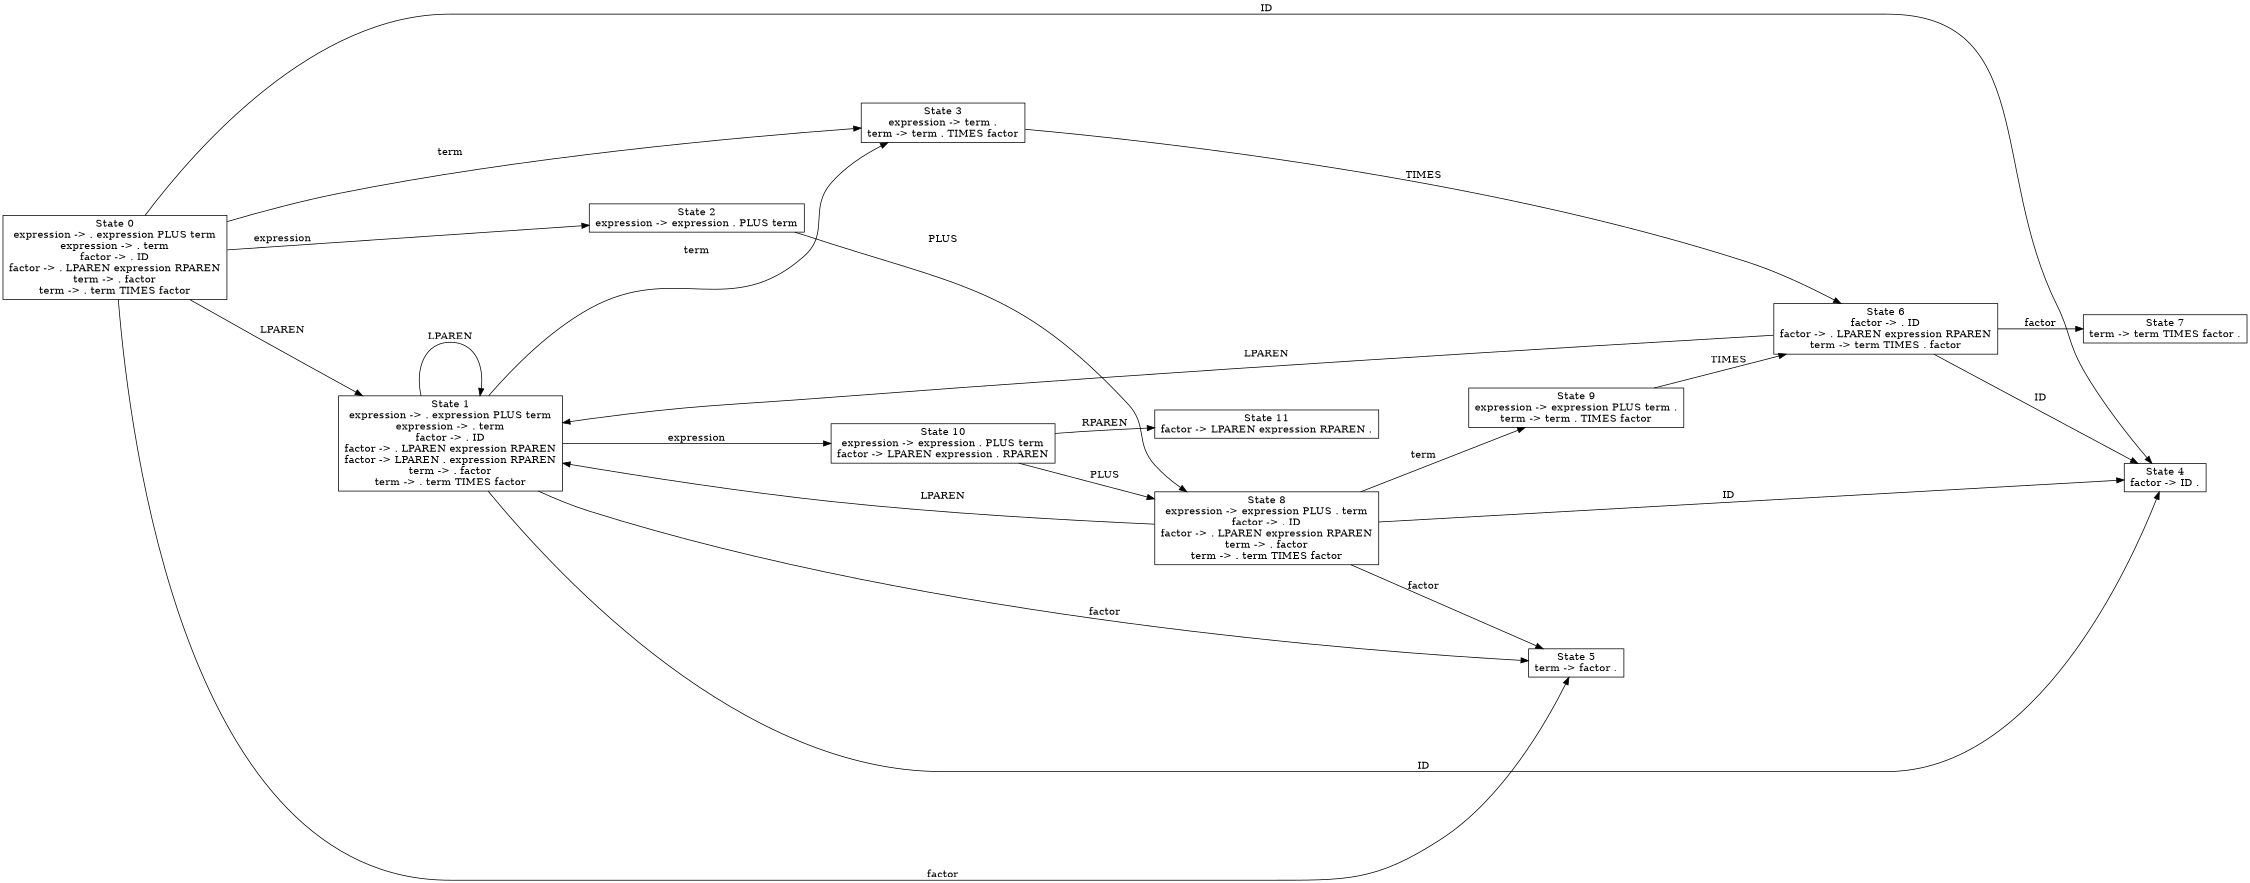 digraph LR0 {
	rankdir=LR size="15,10"
	fontsize=14
	ranksep=1
	nodesep=1
	0 [label="State 0
expression -> . expression PLUS term
expression -> . term
factor -> . ID
factor -> . LPAREN expression RPAREN
term -> . factor
term -> . term TIMES factor" shape=rectangle]
	1 [label="State 1
expression -> . expression PLUS term
expression -> . term
factor -> . ID
factor -> . LPAREN expression RPAREN
factor -> LPAREN . expression RPAREN
term -> . factor
term -> . term TIMES factor" shape=rectangle]
	2 [label="State 2
expression -> expression . PLUS term" shape=rectangle]
	3 [label="State 3
expression -> term .
term -> term . TIMES factor" shape=rectangle]
	4 [label="State 4
factor -> ID ." shape=rectangle]
	5 [label="State 5
term -> factor ." shape=rectangle]
	6 [label="State 6
factor -> . ID
factor -> . LPAREN expression RPAREN
term -> term TIMES . factor" shape=rectangle]
	7 [label="State 7
term -> term TIMES factor ." shape=rectangle]
	8 [label="State 8
expression -> expression PLUS . term
factor -> . ID
factor -> . LPAREN expression RPAREN
term -> . factor
term -> . term TIMES factor" shape=rectangle]
	9 [label="State 9
expression -> expression PLUS term .
term -> term . TIMES factor" shape=rectangle]
	10 [label="State 10
expression -> expression . PLUS term
factor -> LPAREN expression . RPAREN" shape=rectangle]
	11 [label="State 11
factor -> LPAREN expression RPAREN ." shape=rectangle]
	0 -> 4 [label=ID]
	0 -> 1 [label=LPAREN]
	0 -> 2 [label=expression]
	0 -> 5 [label=factor]
	0 -> 3 [label=term]
	1 -> 4 [label=ID]
	1 -> 1 [label=LPAREN]
	1 -> 10 [label=expression]
	1 -> 5 [label=factor]
	1 -> 3 [label=term]
	2 -> 8 [label=PLUS]
	3 -> 6 [label=TIMES]
	6 -> 4 [label=ID]
	6 -> 1 [label=LPAREN]
	6 -> 7 [label=factor]
	8 -> 4 [label=ID]
	8 -> 1 [label=LPAREN]
	8 -> 5 [label=factor]
	8 -> 9 [label=term]
	9 -> 6 [label=TIMES]
	10 -> 8 [label=PLUS]
	10 -> 11 [label=RPAREN]
}
